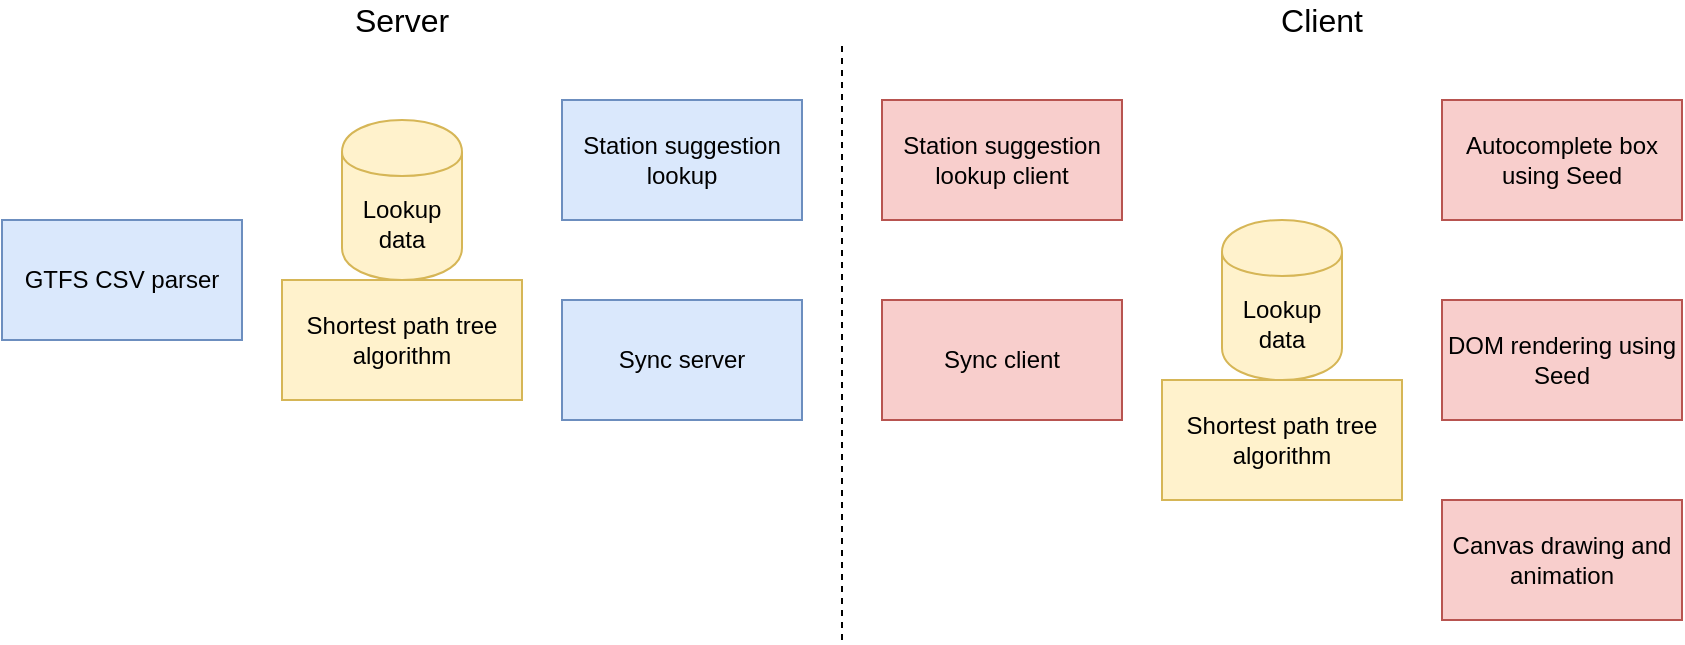 <mxfile version="13.3.1" type="device"><diagram id="cOwIobM-hViLXzW69ReZ" name="Page-1"><mxGraphModel dx="1426" dy="860" grid="1" gridSize="10" guides="1" tooltips="1" connect="1" arrows="1" fold="1" page="1" pageScale="1" pageWidth="827" pageHeight="1169" math="0" shadow="0"><root><mxCell id="0"/><mxCell id="1" parent="0"/><mxCell id="JSWbfiVAoK2bd7b_93A4-1" value="GTFS CSV parser" style="rounded=0;whiteSpace=wrap;html=1;fillColor=#dae8fc;strokeColor=#6c8ebf;" vertex="1" parent="1"><mxGeometry x="40" y="150" width="120" height="60" as="geometry"/></mxCell><mxCell id="JSWbfiVAoK2bd7b_93A4-2" value="Lookup data" style="shape=cylinder;whiteSpace=wrap;html=1;boundedLbl=1;backgroundOutline=1;fillColor=#fff2cc;strokeColor=#d6b656;" vertex="1" parent="1"><mxGeometry x="210" y="100" width="60" height="80" as="geometry"/></mxCell><mxCell id="JSWbfiVAoK2bd7b_93A4-3" value="Shortest path tree algorithm" style="rounded=0;whiteSpace=wrap;html=1;fillColor=#fff2cc;strokeColor=#d6b656;" vertex="1" parent="1"><mxGeometry x="180" y="180" width="120" height="60" as="geometry"/></mxCell><mxCell id="JSWbfiVAoK2bd7b_93A4-8" value="" style="endArrow=none;dashed=1;html=1;" edge="1" parent="1"><mxGeometry width="50" height="50" relative="1" as="geometry"><mxPoint x="460" y="360" as="sourcePoint"/><mxPoint x="460" y="60" as="targetPoint"/></mxGeometry></mxCell><mxCell id="JSWbfiVAoK2bd7b_93A4-9" value="Server" style="text;html=1;align=center;verticalAlign=middle;whiteSpace=wrap;rounded=0;fontSize=16;" vertex="1" parent="1"><mxGeometry x="220" y="40" width="40" height="20" as="geometry"/></mxCell><mxCell id="JSWbfiVAoK2bd7b_93A4-10" value="Client" style="text;html=1;strokeColor=none;fillColor=none;align=center;verticalAlign=middle;whiteSpace=wrap;rounded=0;fontSize=16;" vertex="1" parent="1"><mxGeometry x="680" y="40" width="40" height="20" as="geometry"/></mxCell><mxCell id="JSWbfiVAoK2bd7b_93A4-11" value="Lookup data" style="shape=cylinder;whiteSpace=wrap;html=1;boundedLbl=1;backgroundOutline=1;fillColor=#fff2cc;strokeColor=#d6b656;" vertex="1" parent="1"><mxGeometry x="650" y="150" width="60" height="80" as="geometry"/></mxCell><mxCell id="JSWbfiVAoK2bd7b_93A4-14" value="Shortest path tree algorithm" style="rounded=0;whiteSpace=wrap;html=1;fillColor=#fff2cc;strokeColor=#d6b656;" vertex="1" parent="1"><mxGeometry x="620" y="230" width="120" height="60" as="geometry"/></mxCell><mxCell id="JSWbfiVAoK2bd7b_93A4-16" value="Station suggestion lookup" style="rounded=0;whiteSpace=wrap;html=1;fillColor=#dae8fc;strokeColor=#6c8ebf;" vertex="1" parent="1"><mxGeometry x="320" y="90" width="120" height="60" as="geometry"/></mxCell><mxCell id="JSWbfiVAoK2bd7b_93A4-18" value="Autocomplete box using Seed" style="rounded=0;whiteSpace=wrap;html=1;fillColor=#f8cecc;strokeColor=#b85450;" vertex="1" parent="1"><mxGeometry x="760" y="90" width="120" height="60" as="geometry"/></mxCell><mxCell id="JSWbfiVAoK2bd7b_93A4-21" value="Canvas drawing and animation" style="rounded=0;whiteSpace=wrap;html=1;fontSize=12;fillColor=#f8cecc;strokeColor=#b85450;" vertex="1" parent="1"><mxGeometry x="760" y="290" width="120" height="60" as="geometry"/></mxCell><mxCell id="JSWbfiVAoK2bd7b_93A4-22" value="Sync server" style="rounded=0;whiteSpace=wrap;html=1;fontSize=12;fillColor=#dae8fc;strokeColor=#6c8ebf;" vertex="1" parent="1"><mxGeometry x="320" y="190" width="120" height="60" as="geometry"/></mxCell><mxCell id="JSWbfiVAoK2bd7b_93A4-23" value="Sync client" style="rounded=0;whiteSpace=wrap;html=1;fontSize=12;fillColor=#f8cecc;strokeColor=#b85450;" vertex="1" parent="1"><mxGeometry x="480" y="190" width="120" height="60" as="geometry"/></mxCell><mxCell id="JSWbfiVAoK2bd7b_93A4-25" value="DOM rendering using Seed" style="rounded=0;whiteSpace=wrap;html=1;fontSize=12;fillColor=#f8cecc;strokeColor=#b85450;" vertex="1" parent="1"><mxGeometry x="760" y="190" width="120" height="60" as="geometry"/></mxCell><mxCell id="JSWbfiVAoK2bd7b_93A4-26" value="Station suggestion lookup client" style="rounded=0;whiteSpace=wrap;html=1;fontSize=12;fillColor=#f8cecc;strokeColor=#b85450;" vertex="1" parent="1"><mxGeometry x="480" y="90" width="120" height="60" as="geometry"/></mxCell></root></mxGraphModel></diagram></mxfile>